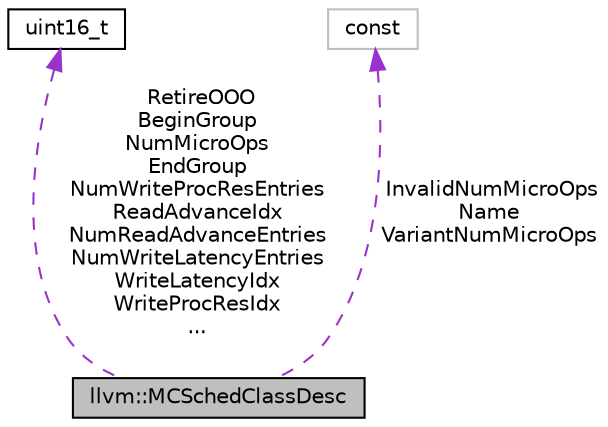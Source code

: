 digraph "llvm::MCSchedClassDesc"
{
 // LATEX_PDF_SIZE
  bgcolor="transparent";
  edge [fontname="Helvetica",fontsize="10",labelfontname="Helvetica",labelfontsize="10"];
  node [fontname="Helvetica",fontsize="10",shape=record];
  Node1 [label="llvm::MCSchedClassDesc",height=0.2,width=0.4,color="black", fillcolor="grey75", style="filled", fontcolor="black",tooltip="Summarize the scheduling resources required for an instruction of a particular scheduling class."];
  Node2 -> Node1 [dir="back",color="darkorchid3",fontsize="10",style="dashed",label=" RetireOOO\nBeginGroup\nNumMicroOps\nEndGroup\nNumWriteProcResEntries\nReadAdvanceIdx\nNumReadAdvanceEntries\nNumWriteLatencyEntries\nWriteLatencyIdx\nWriteProcResIdx\n..." ,fontname="Helvetica"];
  Node2 [label="uint16_t",height=0.2,width=0.4,color="black",URL="$classuint16__t.html",tooltip=" "];
  Node3 -> Node1 [dir="back",color="darkorchid3",fontsize="10",style="dashed",label=" InvalidNumMicroOps\nName\nVariantNumMicroOps" ,fontname="Helvetica"];
  Node3 [label="const",height=0.2,width=0.4,color="grey75",tooltip=" "];
}
